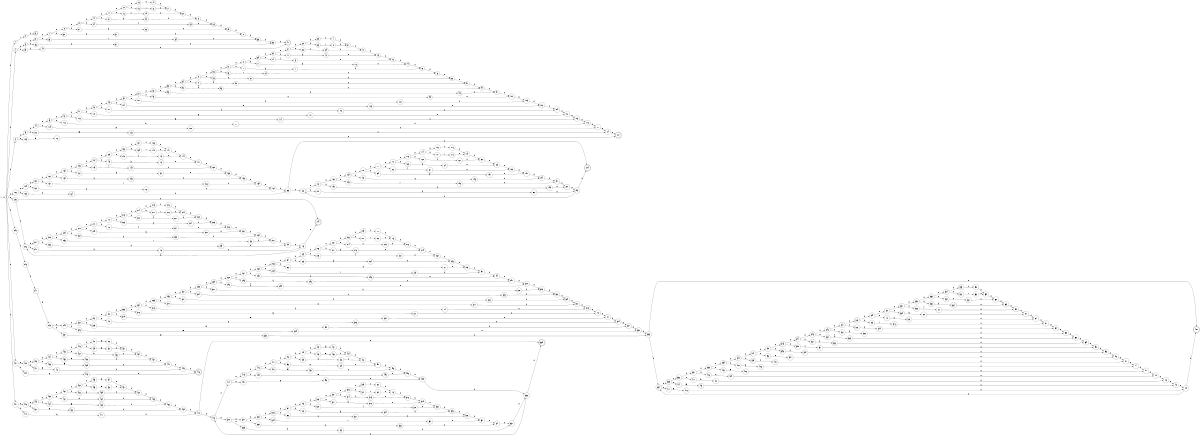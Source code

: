 digraph {
	rankdir=LR size="8,5"
	node [shape=doublecircle]
	3
	420
	41
	204
	244
	539
	446
	127
	node [shape=circle]
	start [label="" height=0.1 width=0.1]
	start -> 0 [label=""]
	1 -> 2 [label=i]
	2 -> 3 [label=f]
	0 -> 1 [label="ε"]
	4 -> 5 [label="ε"]
	4 -> 39 [label="ε"]
	5 -> 6 [label="ε"]
	5 -> 36 [label="ε"]
	6 -> 7 [label="ε"]
	6 -> 33 [label="ε"]
	7 -> 8 [label="ε"]
	7 -> 30 [label="ε"]
	8 -> 9 [label="ε"]
	8 -> 27 [label="ε"]
	9 -> 10 [label="ε"]
	9 -> 24 [label="ε"]
	10 -> 11 [label="ε"]
	10 -> 21 [label="ε"]
	11 -> 12 [label="ε"]
	11 -> 18 [label="ε"]
	12 -> 13 [label="ε"]
	12 -> 15 [label="ε"]
	13 -> 14 [label=0]
	15 -> 16 [label=1]
	14 -> 17 [label="ε"]
	16 -> 17 [label="ε"]
	18 -> 19 [label=2]
	17 -> 20 [label="ε"]
	19 -> 20 [label="ε"]
	21 -> 22 [label=3]
	20 -> 23 [label="ε"]
	22 -> 23 [label="ε"]
	24 -> 25 [label=4]
	23 -> 26 [label="ε"]
	25 -> 26 [label="ε"]
	27 -> 28 [label=5]
	26 -> 29 [label="ε"]
	28 -> 29 [label="ε"]
	30 -> 31 [label=6]
	29 -> 32 [label="ε"]
	31 -> 32 [label="ε"]
	33 -> 34 [label=7]
	32 -> 35 [label="ε"]
	34 -> 35 [label="ε"]
	36 -> 37 [label=8]
	35 -> 38 [label="ε"]
	37 -> 38 [label="ε"]
	39 -> 40 [label=9]
	38 -> 41 [label="ε"]
	40 -> 41 [label="ε"]
	0 -> 4 [label="ε"]
	42 -> 43 [label="ε"]
	42 -> 125 [label="ε"]
	43 -> 44 [label="ε"]
	43 -> 122 [label="ε"]
	44 -> 45 [label="ε"]
	44 -> 119 [label="ε"]
	45 -> 46 [label="ε"]
	45 -> 116 [label="ε"]
	46 -> 47 [label="ε"]
	46 -> 113 [label="ε"]
	47 -> 48 [label="ε"]
	47 -> 110 [label="ε"]
	48 -> 49 [label="ε"]
	48 -> 107 [label="ε"]
	49 -> 50 [label="ε"]
	49 -> 104 [label="ε"]
	50 -> 51 [label="ε"]
	50 -> 101 [label="ε"]
	51 -> 52 [label="ε"]
	51 -> 98 [label="ε"]
	52 -> 53 [label="ε"]
	52 -> 95 [label="ε"]
	53 -> 54 [label="ε"]
	53 -> 92 [label="ε"]
	54 -> 55 [label="ε"]
	54 -> 89 [label="ε"]
	55 -> 56 [label="ε"]
	55 -> 86 [label="ε"]
	56 -> 57 [label="ε"]
	56 -> 83 [label="ε"]
	57 -> 58 [label="ε"]
	57 -> 80 [label="ε"]
	58 -> 59 [label="ε"]
	58 -> 77 [label="ε"]
	59 -> 60 [label="ε"]
	59 -> 74 [label="ε"]
	60 -> 61 [label="ε"]
	60 -> 71 [label="ε"]
	61 -> 62 [label="ε"]
	61 -> 68 [label="ε"]
	62 -> 63 [label="ε"]
	62 -> 65 [label="ε"]
	63 -> 64 [label=0]
	65 -> 66 [label=1]
	64 -> 67 [label="ε"]
	66 -> 67 [label="ε"]
	68 -> 69 [label=2]
	67 -> 70 [label="ε"]
	69 -> 70 [label="ε"]
	71 -> 72 [label=3]
	70 -> 73 [label="ε"]
	72 -> 73 [label="ε"]
	74 -> 75 [label=4]
	73 -> 76 [label="ε"]
	75 -> 76 [label="ε"]
	77 -> 78 [label=5]
	76 -> 79 [label="ε"]
	78 -> 79 [label="ε"]
	80 -> 81 [label=6]
	79 -> 82 [label="ε"]
	81 -> 82 [label="ε"]
	83 -> 84 [label=7]
	82 -> 85 [label="ε"]
	84 -> 85 [label="ε"]
	86 -> 87 [label=8]
	85 -> 88 [label="ε"]
	87 -> 88 [label="ε"]
	89 -> 90 [label=9]
	88 -> 91 [label="ε"]
	90 -> 91 [label="ε"]
	92 -> 93 [label=a]
	91 -> 94 [label="ε"]
	93 -> 94 [label="ε"]
	95 -> 96 [label=b]
	94 -> 97 [label="ε"]
	96 -> 97 [label="ε"]
	98 -> 99 [label=c]
	97 -> 100 [label="ε"]
	99 -> 100 [label="ε"]
	101 -> 102 [label=d]
	100 -> 103 [label="ε"]
	102 -> 103 [label="ε"]
	104 -> 105 [label=e]
	103 -> 106 [label="ε"]
	105 -> 106 [label="ε"]
	107 -> 108 [label=f]
	106 -> 109 [label="ε"]
	108 -> 109 [label="ε"]
	110 -> 111 [label=A]
	109 -> 112 [label="ε"]
	111 -> 112 [label="ε"]
	113 -> 114 [label=B]
	112 -> 115 [label="ε"]
	114 -> 115 [label="ε"]
	116 -> 117 [label=C]
	115 -> 118 [label="ε"]
	117 -> 118 [label="ε"]
	119 -> 120 [label=D]
	118 -> 121 [label="ε"]
	120 -> 121 [label="ε"]
	122 -> 123 [label=E]
	121 -> 124 [label="ε"]
	123 -> 124 [label="ε"]
	125 -> 126 [label=F]
	124 -> 127 [label="ε"]
	126 -> 127 [label="ε"]
	0 -> 42 [label="ε"]
	128 -> 129 [label="ε"]
	128 -> 163 [label="ε"]
	129 -> 130 [label="ε"]
	129 -> 160 [label="ε"]
	130 -> 131 [label="ε"]
	130 -> 157 [label="ε"]
	131 -> 132 [label="ε"]
	131 -> 154 [label="ε"]
	132 -> 133 [label="ε"]
	132 -> 151 [label="ε"]
	133 -> 134 [label="ε"]
	133 -> 148 [label="ε"]
	134 -> 135 [label="ε"]
	134 -> 145 [label="ε"]
	135 -> 136 [label="ε"]
	135 -> 142 [label="ε"]
	136 -> 137 [label="ε"]
	136 -> 139 [label="ε"]
	137 -> 138 [label=0]
	139 -> 140 [label=1]
	138 -> 141 [label="ε"]
	140 -> 141 [label="ε"]
	142 -> 143 [label=2]
	141 -> 144 [label="ε"]
	143 -> 144 [label="ε"]
	145 -> 146 [label=3]
	144 -> 147 [label="ε"]
	146 -> 147 [label="ε"]
	148 -> 149 [label=4]
	147 -> 150 [label="ε"]
	149 -> 150 [label="ε"]
	151 -> 152 [label=5]
	150 -> 153 [label="ε"]
	152 -> 153 [label="ε"]
	154 -> 155 [label=6]
	153 -> 156 [label="ε"]
	155 -> 156 [label="ε"]
	157 -> 158 [label=7]
	156 -> 159 [label="ε"]
	158 -> 159 [label="ε"]
	160 -> 161 [label=8]
	159 -> 162 [label="ε"]
	161 -> 162 [label="ε"]
	163 -> 164 [label=9]
	162 -> 165 [label="ε"]
	164 -> 165 [label="ε"]
	165 -> 166 [label="ε"]
	165 -> 204 [label="ε"]
	166 -> 167 [label="ε"]
	166 -> 201 [label="ε"]
	167 -> 168 [label="ε"]
	167 -> 198 [label="ε"]
	168 -> 169 [label="ε"]
	168 -> 195 [label="ε"]
	169 -> 170 [label="ε"]
	169 -> 192 [label="ε"]
	170 -> 171 [label="ε"]
	170 -> 189 [label="ε"]
	171 -> 172 [label="ε"]
	171 -> 186 [label="ε"]
	172 -> 173 [label="ε"]
	172 -> 183 [label="ε"]
	173 -> 174 [label="ε"]
	173 -> 180 [label="ε"]
	174 -> 175 [label="ε"]
	174 -> 177 [label="ε"]
	175 -> 176 [label=0]
	177 -> 178 [label=1]
	176 -> 179 [label="ε"]
	178 -> 179 [label="ε"]
	180 -> 181 [label=2]
	179 -> 182 [label="ε"]
	181 -> 182 [label="ε"]
	183 -> 184 [label=3]
	182 -> 185 [label="ε"]
	184 -> 185 [label="ε"]
	186 -> 187 [label=4]
	185 -> 188 [label="ε"]
	187 -> 188 [label="ε"]
	189 -> 190 [label=5]
	188 -> 191 [label="ε"]
	190 -> 191 [label="ε"]
	192 -> 193 [label=6]
	191 -> 194 [label="ε"]
	193 -> 194 [label="ε"]
	195 -> 196 [label=7]
	194 -> 197 [label="ε"]
	196 -> 197 [label="ε"]
	198 -> 199 [label=8]
	197 -> 200 [label="ε"]
	199 -> 200 [label="ε"]
	201 -> 202 [label=9]
	200 -> 203 [label="ε"]
	202 -> 203 [label="ε"]
	203 -> 166 [label="ε"]
	203 -> 204 [label="ε"]
	0 -> 128 [label="ε"]
	205 -> 206 [label="ε"]
	205 -> 244 [label="ε"]
	206 -> 207 [label="ε"]
	206 -> 241 [label="ε"]
	207 -> 208 [label="ε"]
	207 -> 238 [label="ε"]
	208 -> 209 [label="ε"]
	208 -> 235 [label="ε"]
	209 -> 210 [label="ε"]
	209 -> 232 [label="ε"]
	210 -> 211 [label="ε"]
	210 -> 229 [label="ε"]
	211 -> 212 [label="ε"]
	211 -> 226 [label="ε"]
	212 -> 213 [label="ε"]
	212 -> 223 [label="ε"]
	213 -> 214 [label="ε"]
	213 -> 220 [label="ε"]
	214 -> 215 [label="ε"]
	214 -> 217 [label="ε"]
	215 -> 216 [label=0]
	217 -> 218 [label=1]
	216 -> 219 [label="ε"]
	218 -> 219 [label="ε"]
	220 -> 221 [label=2]
	219 -> 222 [label="ε"]
	221 -> 222 [label="ε"]
	223 -> 224 [label=3]
	222 -> 225 [label="ε"]
	224 -> 225 [label="ε"]
	226 -> 227 [label=4]
	225 -> 228 [label="ε"]
	227 -> 228 [label="ε"]
	229 -> 230 [label=5]
	228 -> 231 [label="ε"]
	230 -> 231 [label="ε"]
	232 -> 233 [label=6]
	231 -> 234 [label="ε"]
	233 -> 234 [label="ε"]
	235 -> 236 [label=7]
	234 -> 237 [label="ε"]
	236 -> 237 [label="ε"]
	238 -> 239 [label=8]
	237 -> 240 [label="ε"]
	239 -> 240 [label="ε"]
	241 -> 242 [label=9]
	240 -> 243 [label="ε"]
	242 -> 243 [label="ε"]
	243 -> 206 [label="ε"]
	243 -> 244 [label="ε"]
	0 -> 205 [label="ε"]
	245 -> 246 [label=0]
	246 -> 247 [label=x]
	247 -> 248 [label=X]
	248 -> 249 [label="ε"]
	248 -> 331 [label="ε"]
	249 -> 250 [label="ε"]
	249 -> 328 [label="ε"]
	250 -> 251 [label="ε"]
	250 -> 325 [label="ε"]
	251 -> 252 [label="ε"]
	251 -> 322 [label="ε"]
	252 -> 253 [label="ε"]
	252 -> 319 [label="ε"]
	253 -> 254 [label="ε"]
	253 -> 316 [label="ε"]
	254 -> 255 [label="ε"]
	254 -> 313 [label="ε"]
	255 -> 256 [label="ε"]
	255 -> 310 [label="ε"]
	256 -> 257 [label="ε"]
	256 -> 307 [label="ε"]
	257 -> 258 [label="ε"]
	257 -> 304 [label="ε"]
	258 -> 259 [label="ε"]
	258 -> 301 [label="ε"]
	259 -> 260 [label="ε"]
	259 -> 298 [label="ε"]
	260 -> 261 [label="ε"]
	260 -> 295 [label="ε"]
	261 -> 262 [label="ε"]
	261 -> 292 [label="ε"]
	262 -> 263 [label="ε"]
	262 -> 289 [label="ε"]
	263 -> 264 [label="ε"]
	263 -> 286 [label="ε"]
	264 -> 265 [label="ε"]
	264 -> 283 [label="ε"]
	265 -> 266 [label="ε"]
	265 -> 280 [label="ε"]
	266 -> 267 [label="ε"]
	266 -> 277 [label="ε"]
	267 -> 268 [label="ε"]
	267 -> 274 [label="ε"]
	268 -> 269 [label="ε"]
	268 -> 271 [label="ε"]
	269 -> 270 [label=0]
	271 -> 272 [label=1]
	270 -> 273 [label="ε"]
	272 -> 273 [label="ε"]
	274 -> 275 [label=2]
	273 -> 276 [label="ε"]
	275 -> 276 [label="ε"]
	277 -> 278 [label=3]
	276 -> 279 [label="ε"]
	278 -> 279 [label="ε"]
	280 -> 281 [label=4]
	279 -> 282 [label="ε"]
	281 -> 282 [label="ε"]
	283 -> 284 [label=5]
	282 -> 285 [label="ε"]
	284 -> 285 [label="ε"]
	286 -> 287 [label=6]
	285 -> 288 [label="ε"]
	287 -> 288 [label="ε"]
	289 -> 290 [label=7]
	288 -> 291 [label="ε"]
	290 -> 291 [label="ε"]
	292 -> 293 [label=8]
	291 -> 294 [label="ε"]
	293 -> 294 [label="ε"]
	295 -> 296 [label=9]
	294 -> 297 [label="ε"]
	296 -> 297 [label="ε"]
	298 -> 299 [label=a]
	297 -> 300 [label="ε"]
	299 -> 300 [label="ε"]
	301 -> 302 [label=b]
	300 -> 303 [label="ε"]
	302 -> 303 [label="ε"]
	304 -> 305 [label=c]
	303 -> 306 [label="ε"]
	305 -> 306 [label="ε"]
	307 -> 308 [label=d]
	306 -> 309 [label="ε"]
	308 -> 309 [label="ε"]
	310 -> 311 [label=e]
	309 -> 312 [label="ε"]
	311 -> 312 [label="ε"]
	313 -> 314 [label=f]
	312 -> 315 [label="ε"]
	314 -> 315 [label="ε"]
	316 -> 317 [label=A]
	315 -> 318 [label="ε"]
	317 -> 318 [label="ε"]
	319 -> 320 [label=B]
	318 -> 321 [label="ε"]
	320 -> 321 [label="ε"]
	322 -> 323 [label=C]
	321 -> 324 [label="ε"]
	323 -> 324 [label="ε"]
	325 -> 326 [label=D]
	324 -> 327 [label="ε"]
	326 -> 327 [label="ε"]
	328 -> 329 [label=E]
	327 -> 330 [label="ε"]
	329 -> 330 [label="ε"]
	331 -> 332 [label=F]
	330 -> 333 [label="ε"]
	332 -> 333 [label="ε"]
	333 -> 334 [label="ε"]
	333 -> 420 [label="ε"]
	334 -> 335 [label="ε"]
	334 -> 417 [label="ε"]
	335 -> 336 [label="ε"]
	335 -> 414 [label="ε"]
	336 -> 337 [label="ε"]
	336 -> 411 [label="ε"]
	337 -> 338 [label="ε"]
	337 -> 408 [label="ε"]
	338 -> 339 [label="ε"]
	338 -> 405 [label="ε"]
	339 -> 340 [label="ε"]
	339 -> 402 [label="ε"]
	340 -> 341 [label="ε"]
	340 -> 399 [label="ε"]
	341 -> 342 [label="ε"]
	341 -> 396 [label="ε"]
	342 -> 343 [label="ε"]
	342 -> 393 [label="ε"]
	343 -> 344 [label="ε"]
	343 -> 390 [label="ε"]
	344 -> 345 [label="ε"]
	344 -> 387 [label="ε"]
	345 -> 346 [label="ε"]
	345 -> 384 [label="ε"]
	346 -> 347 [label="ε"]
	346 -> 381 [label="ε"]
	347 -> 348 [label="ε"]
	347 -> 378 [label="ε"]
	348 -> 349 [label="ε"]
	348 -> 375 [label="ε"]
	349 -> 350 [label="ε"]
	349 -> 372 [label="ε"]
	350 -> 351 [label="ε"]
	350 -> 369 [label="ε"]
	351 -> 352 [label="ε"]
	351 -> 366 [label="ε"]
	352 -> 353 [label="ε"]
	352 -> 363 [label="ε"]
	353 -> 354 [label="ε"]
	353 -> 360 [label="ε"]
	354 -> 355 [label="ε"]
	354 -> 357 [label="ε"]
	355 -> 356 [label=0]
	357 -> 358 [label=1]
	356 -> 359 [label="ε"]
	358 -> 359 [label="ε"]
	360 -> 361 [label=2]
	359 -> 362 [label="ε"]
	361 -> 362 [label="ε"]
	363 -> 364 [label=3]
	362 -> 365 [label="ε"]
	364 -> 365 [label="ε"]
	366 -> 367 [label=4]
	365 -> 368 [label="ε"]
	367 -> 368 [label="ε"]
	369 -> 370 [label=5]
	368 -> 371 [label="ε"]
	370 -> 371 [label="ε"]
	372 -> 373 [label=6]
	371 -> 374 [label="ε"]
	373 -> 374 [label="ε"]
	375 -> 376 [label=7]
	374 -> 377 [label="ε"]
	376 -> 377 [label="ε"]
	378 -> 379 [label=8]
	377 -> 380 [label="ε"]
	379 -> 380 [label="ε"]
	381 -> 382 [label=9]
	380 -> 383 [label="ε"]
	382 -> 383 [label="ε"]
	384 -> 385 [label=a]
	383 -> 386 [label="ε"]
	385 -> 386 [label="ε"]
	387 -> 388 [label=b]
	386 -> 389 [label="ε"]
	388 -> 389 [label="ε"]
	390 -> 391 [label=c]
	389 -> 392 [label="ε"]
	391 -> 392 [label="ε"]
	393 -> 394 [label=d]
	392 -> 395 [label="ε"]
	394 -> 395 [label="ε"]
	396 -> 397 [label=e]
	395 -> 398 [label="ε"]
	397 -> 398 [label="ε"]
	399 -> 400 [label=f]
	398 -> 401 [label="ε"]
	400 -> 401 [label="ε"]
	402 -> 403 [label=A]
	401 -> 404 [label="ε"]
	403 -> 404 [label="ε"]
	405 -> 406 [label=B]
	404 -> 407 [label="ε"]
	406 -> 407 [label="ε"]
	408 -> 409 [label=C]
	407 -> 410 [label="ε"]
	409 -> 410 [label="ε"]
	411 -> 412 [label=D]
	410 -> 413 [label="ε"]
	412 -> 413 [label="ε"]
	414 -> 415 [label=E]
	413 -> 416 [label="ε"]
	415 -> 416 [label="ε"]
	417 -> 418 [label=F]
	416 -> 419 [label="ε"]
	418 -> 419 [label="ε"]
	419 -> 334 [label="ε"]
	419 -> 420 [label="ε"]
	0 -> 245 [label="ε"]
	421 -> 422 [label="ε"]
	421 -> 444 [label="ε"]
	422 -> 423 [label="ε"]
	422 -> 441 [label="ε"]
	423 -> 424 [label="ε"]
	423 -> 438 [label="ε"]
	424 -> 425 [label="ε"]
	424 -> 435 [label="ε"]
	425 -> 426 [label="ε"]
	425 -> 432 [label="ε"]
	426 -> 427 [label="ε"]
	426 -> 429 [label="ε"]
	427 -> 428 [label=A]
	429 -> 430 [label=B]
	428 -> 431 [label="ε"]
	430 -> 431 [label="ε"]
	432 -> 433 [label=C]
	431 -> 434 [label="ε"]
	433 -> 434 [label="ε"]
	435 -> 436 [label=D]
	434 -> 437 [label="ε"]
	436 -> 437 [label="ε"]
	438 -> 439 [label=E]
	437 -> 440 [label="ε"]
	439 -> 440 [label="ε"]
	441 -> 442 [label=F]
	440 -> 443 [label="ε"]
	442 -> 443 [label="ε"]
	444 -> 445 [label=G]
	443 -> 446 [label="ε"]
	445 -> 446 [label="ε"]
	0 -> 421 [label="ε"]
	447 -> 448 [label="ε"]
	447 -> 470 [label="ε"]
	448 -> 449 [label="ε"]
	448 -> 467 [label="ε"]
	449 -> 450 [label="ε"]
	449 -> 464 [label="ε"]
	450 -> 451 [label="ε"]
	450 -> 461 [label="ε"]
	451 -> 452 [label="ε"]
	451 -> 458 [label="ε"]
	452 -> 453 [label="ε"]
	452 -> 455 [label="ε"]
	453 -> 454 [label=A]
	455 -> 456 [label=B]
	454 -> 457 [label="ε"]
	456 -> 457 [label="ε"]
	458 -> 459 [label=C]
	457 -> 460 [label="ε"]
	459 -> 460 [label="ε"]
	461 -> 462 [label=D]
	460 -> 463 [label="ε"]
	462 -> 463 [label="ε"]
	464 -> 465 [label=E]
	463 -> 466 [label="ε"]
	465 -> 466 [label="ε"]
	467 -> 468 [label=F]
	466 -> 469 [label="ε"]
	468 -> 469 [label="ε"]
	470 -> 471 [label=G]
	469 -> 472 [label="ε"]
	471 -> 472 [label="ε"]
	472 -> 473 [label="ε"]
	472 -> 539 [label="ε"]
	473 -> 474 [label="ε"]
	473 -> 500 [label="ε"]
	474 -> 475 [label="ε"]
	474 -> 497 [label="ε"]
	475 -> 476 [label="ε"]
	475 -> 494 [label="ε"]
	476 -> 477 [label="ε"]
	476 -> 491 [label="ε"]
	477 -> 478 [label="ε"]
	477 -> 488 [label="ε"]
	478 -> 479 [label="ε"]
	478 -> 485 [label="ε"]
	479 -> 480 [label="ε"]
	479 -> 482 [label="ε"]
	480 -> 481 [label=A]
	482 -> 483 [label=B]
	481 -> 484 [label="ε"]
	483 -> 484 [label="ε"]
	485 -> 486 [label=C]
	484 -> 487 [label="ε"]
	486 -> 487 [label="ε"]
	488 -> 489 [label=D]
	487 -> 490 [label="ε"]
	489 -> 490 [label="ε"]
	491 -> 492 [label=E]
	490 -> 493 [label="ε"]
	492 -> 493 [label="ε"]
	494 -> 495 [label=F]
	493 -> 496 [label="ε"]
	495 -> 496 [label="ε"]
	497 -> 498 [label=G]
	496 -> 499 [label="ε"]
	498 -> 499 [label="ε"]
	500 -> 501 [label="ε"]
	500 -> 535 [label="ε"]
	501 -> 502 [label="ε"]
	501 -> 532 [label="ε"]
	502 -> 503 [label="ε"]
	502 -> 529 [label="ε"]
	503 -> 504 [label="ε"]
	503 -> 526 [label="ε"]
	504 -> 505 [label="ε"]
	504 -> 523 [label="ε"]
	505 -> 506 [label="ε"]
	505 -> 520 [label="ε"]
	506 -> 507 [label="ε"]
	506 -> 517 [label="ε"]
	507 -> 508 [label="ε"]
	507 -> 514 [label="ε"]
	508 -> 509 [label="ε"]
	508 -> 511 [label="ε"]
	509 -> 510 [label=0]
	511 -> 512 [label=1]
	510 -> 513 [label="ε"]
	512 -> 513 [label="ε"]
	514 -> 515 [label=2]
	513 -> 516 [label="ε"]
	515 -> 516 [label="ε"]
	517 -> 518 [label=3]
	516 -> 519 [label="ε"]
	518 -> 519 [label="ε"]
	520 -> 521 [label=4]
	519 -> 522 [label="ε"]
	521 -> 522 [label="ε"]
	523 -> 524 [label=5]
	522 -> 525 [label="ε"]
	524 -> 525 [label="ε"]
	526 -> 527 [label=6]
	525 -> 528 [label="ε"]
	527 -> 528 [label="ε"]
	529 -> 530 [label=7]
	528 -> 531 [label="ε"]
	530 -> 531 [label="ε"]
	532 -> 533 [label=8]
	531 -> 534 [label="ε"]
	533 -> 534 [label="ε"]
	535 -> 536 [label=9]
	534 -> 537 [label="ε"]
	536 -> 537 [label="ε"]
	499 -> 538 [label="ε"]
	537 -> 538 [label="ε"]
	538 -> 473 [label="ε"]
	538 -> 539 [label="ε"]
	0 -> 447 [label="ε"]
}
